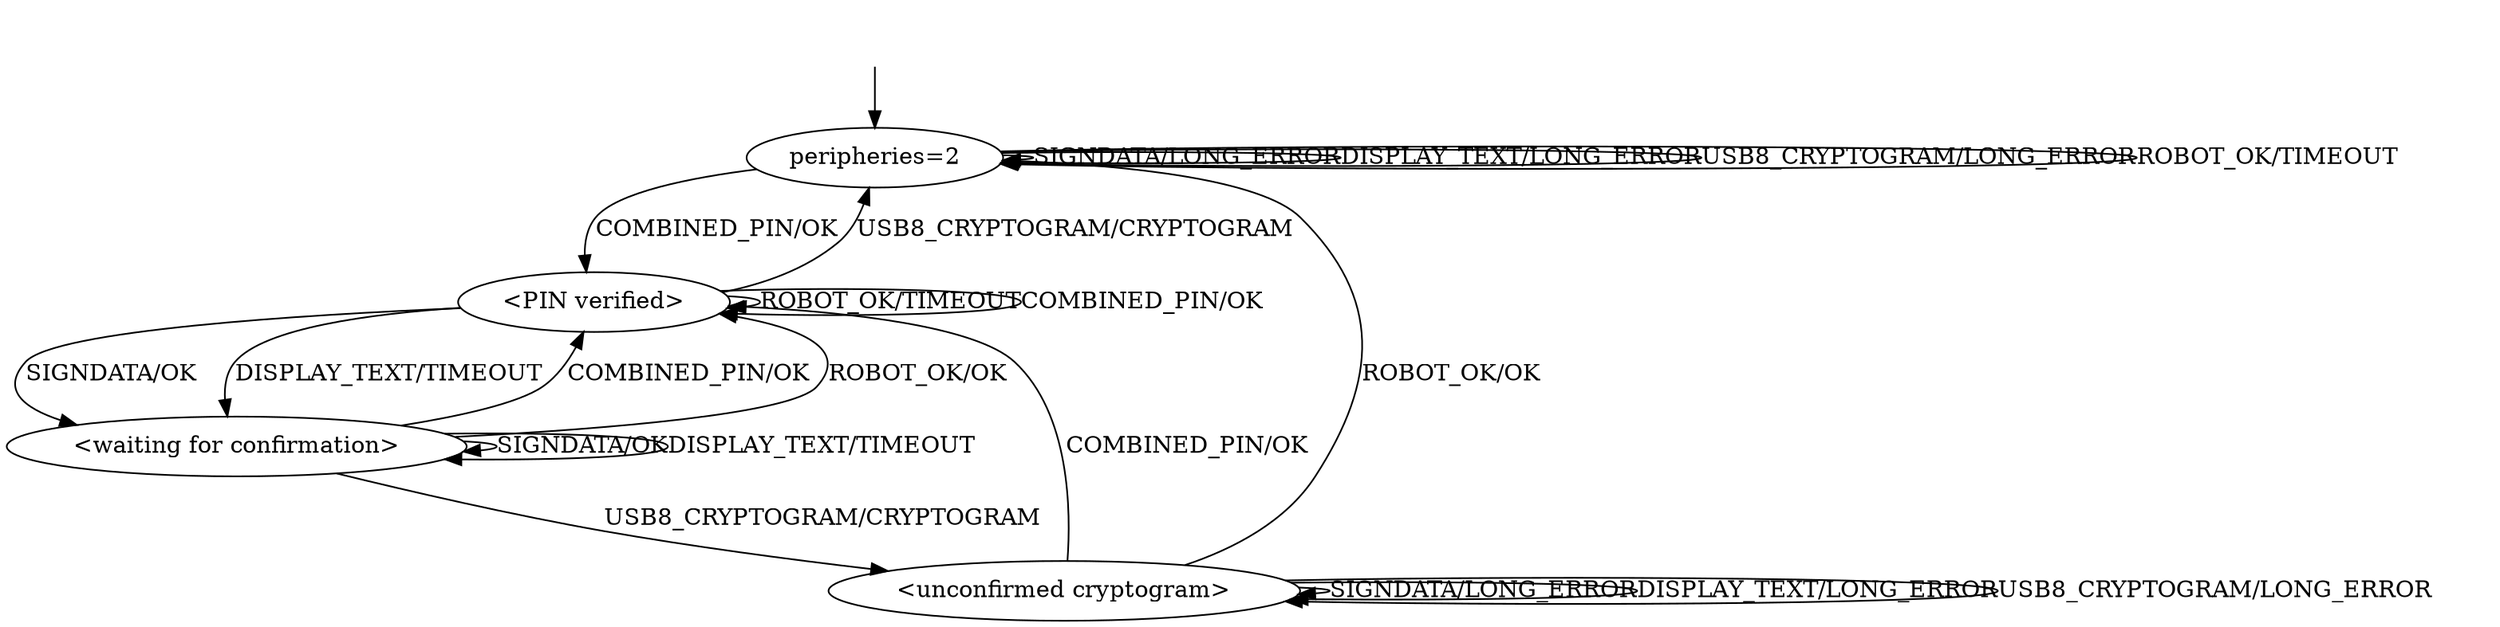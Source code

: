 digraph G {
initialized [label="peripheries=2"];
PIN_verified [label="<PIN verified>"];
waiting_for_confirmation [label="<waiting for confirmation>"];
unconfirmed_cryptogram [label="<unconfirmed cryptogram>"];
initialized -> initialized  [label="SIGNDATA/LONG_ERROR"];
initialized -> initialized  [label="DISPLAY_TEXT/LONG_ERROR"];
initialized -> initialized  [label="USB8_CRYPTOGRAM/LONG_ERROR"];
initialized -> initialized  [label="ROBOT_OK/TIMEOUT"];
initialized -> PIN_verified  [label="COMBINED_PIN/OK"];
PIN_verified -> initialized  [label="USB8_CRYPTOGRAM/CRYPTOGRAM"];
PIN_verified -> PIN_verified  [label="ROBOT_OK/TIMEOUT"];
PIN_verified -> PIN_verified  [label="COMBINED_PIN/OK"];
PIN_verified -> waiting_for_confirmation  [label="SIGNDATA/OK"];
PIN_verified -> waiting_for_confirmation  [label="DISPLAY_TEXT/TIMEOUT"];
waiting_for_confirmation -> PIN_verified  [label="COMBINED_PIN/OK"];
waiting_for_confirmation -> PIN_verified  [label="ROBOT_OK/OK"];
waiting_for_confirmation -> waiting_for_confirmation  [label="SIGNDATA/OK"];
waiting_for_confirmation -> waiting_for_confirmation  [label="DISPLAY_TEXT/TIMEOUT"];
waiting_for_confirmation -> unconfirmed_cryptogram  [label="USB8_CRYPTOGRAM/CRYPTOGRAM"];
unconfirmed_cryptogram -> initialized  [label="ROBOT_OK/OK"];
unconfirmed_cryptogram -> PIN_verified  [label="COMBINED_PIN/OK"];
unconfirmed_cryptogram -> unconfirmed_cryptogram  [label="SIGNDATA/LONG_ERROR"];
unconfirmed_cryptogram -> unconfirmed_cryptogram  [label="DISPLAY_TEXT/LONG_ERROR"];
unconfirmed_cryptogram -> unconfirmed_cryptogram  [label="USB8_CRYPTOGRAM/LONG_ERROR"];
__start0 [label="" shape="none"];
__start0 -> initialized;
}
